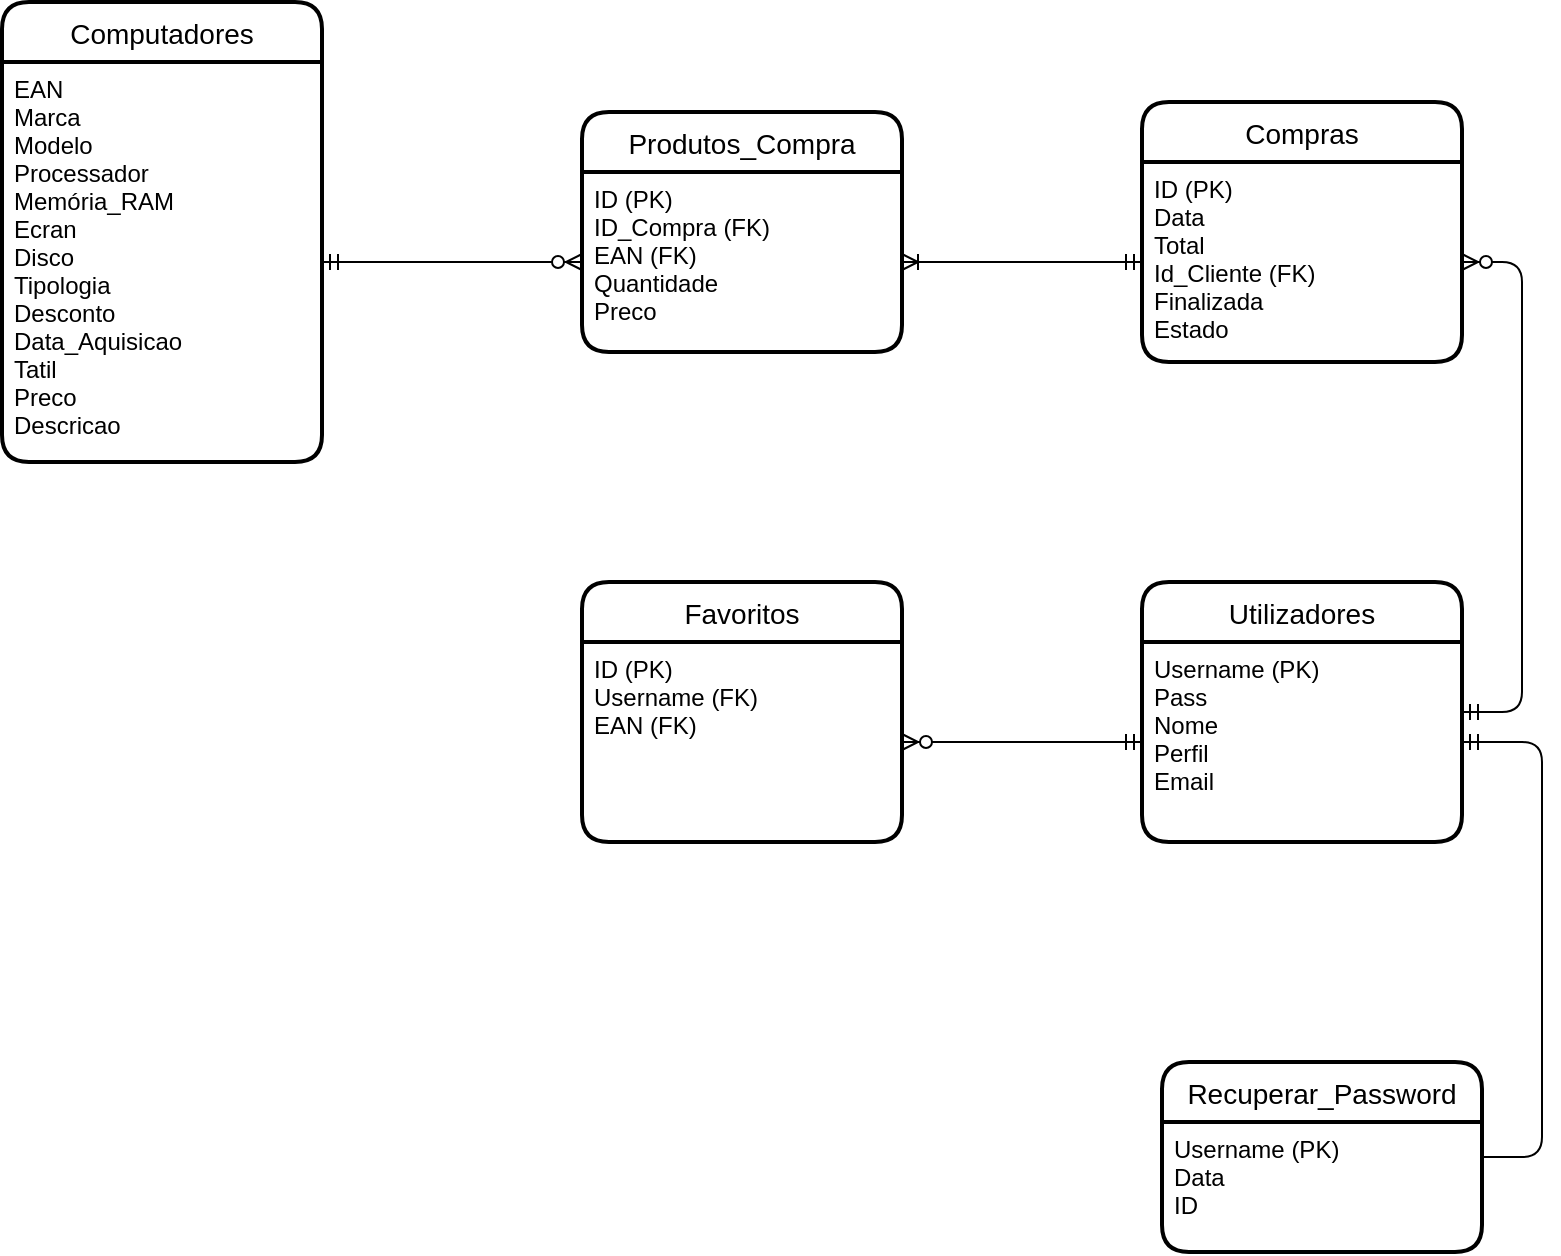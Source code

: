 <mxfile version="14.4.2" type="device"><diagram id="wPt71k1p1j_fUajlMfXj" name="Page-1"><mxGraphModel dx="1022" dy="469" grid="1" gridSize="10" guides="1" tooltips="1" connect="1" arrows="1" fold="1" page="1" pageScale="1" pageWidth="827" pageHeight="1169" math="0" shadow="0"><root><mxCell id="0"/><mxCell id="1" parent="0"/><mxCell id="vffVQYU3EqfdXbZ_g36Q-1" value="Computadores" style="swimlane;childLayout=stackLayout;horizontal=1;startSize=30;horizontalStack=0;rounded=1;fontSize=14;fontStyle=0;strokeWidth=2;resizeParent=0;resizeLast=1;shadow=0;dashed=0;align=center;" parent="1" vertex="1"><mxGeometry x="110" y="100" width="160" height="230" as="geometry"/></mxCell><mxCell id="vffVQYU3EqfdXbZ_g36Q-2" value="EAN&#10;Marca&#10;Modelo&#10;Processador&#10;Memória_RAM&#10;Ecran&#10;Disco&#10;Tipologia&#10;Desconto&#10;Data_Aquisicao&#10;Tatil&#10;Preco&#10;Descricao&#10;" style="align=left;strokeColor=none;fillColor=none;spacingLeft=4;fontSize=12;verticalAlign=top;resizable=0;rotatable=0;part=1;" parent="vffVQYU3EqfdXbZ_g36Q-1" vertex="1"><mxGeometry y="30" width="160" height="200" as="geometry"/></mxCell><mxCell id="vffVQYU3EqfdXbZ_g36Q-4" value="Compras" style="swimlane;childLayout=stackLayout;horizontal=1;startSize=30;horizontalStack=0;rounded=1;fontSize=14;fontStyle=0;strokeWidth=2;resizeParent=0;resizeLast=1;shadow=0;dashed=0;align=center;" parent="1" vertex="1"><mxGeometry x="680" y="150" width="160" height="130" as="geometry"/></mxCell><mxCell id="vffVQYU3EqfdXbZ_g36Q-5" value="ID (PK)&#10;Data&#10;Total&#10;Id_Cliente (FK)&#10;Finalizada&#10;Estado" style="align=left;strokeColor=none;fillColor=none;spacingLeft=4;fontSize=12;verticalAlign=top;resizable=0;rotatable=0;part=1;" parent="vffVQYU3EqfdXbZ_g36Q-4" vertex="1"><mxGeometry y="30" width="160" height="100" as="geometry"/></mxCell><mxCell id="vffVQYU3EqfdXbZ_g36Q-6" value="Produtos_Compra" style="swimlane;childLayout=stackLayout;horizontal=1;startSize=30;horizontalStack=0;rounded=1;fontSize=14;fontStyle=0;strokeWidth=2;resizeParent=0;resizeLast=1;shadow=0;dashed=0;align=center;" parent="1" vertex="1"><mxGeometry x="400" y="155" width="160" height="120" as="geometry"/></mxCell><mxCell id="vffVQYU3EqfdXbZ_g36Q-7" value="ID (PK)&#10;ID_Compra (FK)&#10;EAN (FK)&#10;Quantidade&#10;Preco" style="align=left;strokeColor=none;fillColor=none;spacingLeft=4;fontSize=12;verticalAlign=top;resizable=0;rotatable=0;part=1;" parent="vffVQYU3EqfdXbZ_g36Q-6" vertex="1"><mxGeometry y="30" width="160" height="90" as="geometry"/></mxCell><mxCell id="vffVQYU3EqfdXbZ_g36Q-9" value="" style="edgeStyle=entityRelationEdgeStyle;fontSize=12;html=1;endArrow=ERzeroToMany;startArrow=ERmandOne;" parent="1" source="vffVQYU3EqfdXbZ_g36Q-2" target="vffVQYU3EqfdXbZ_g36Q-7" edge="1"><mxGeometry width="100" height="100" relative="1" as="geometry"><mxPoint x="310" y="290" as="sourcePoint"/><mxPoint x="340" y="180" as="targetPoint"/></mxGeometry></mxCell><mxCell id="vffVQYU3EqfdXbZ_g36Q-11" value="Utilizadores" style="swimlane;childLayout=stackLayout;horizontal=1;startSize=30;horizontalStack=0;rounded=1;fontSize=14;fontStyle=0;strokeWidth=2;resizeParent=0;resizeLast=1;shadow=0;dashed=0;align=center;" parent="1" vertex="1"><mxGeometry x="680" y="390" width="160" height="130" as="geometry"/></mxCell><mxCell id="vffVQYU3EqfdXbZ_g36Q-12" value="Username (PK)&#10;Pass&#10;Nome&#10;Perfil&#10;Email" style="align=left;strokeColor=none;fillColor=none;spacingLeft=4;fontSize=12;verticalAlign=top;resizable=0;rotatable=0;part=1;" parent="vffVQYU3EqfdXbZ_g36Q-11" vertex="1"><mxGeometry y="30" width="160" height="100" as="geometry"/></mxCell><mxCell id="vffVQYU3EqfdXbZ_g36Q-13" value="" style="edgeStyle=entityRelationEdgeStyle;fontSize=12;html=1;endArrow=ERzeroToMany;startArrow=ERmandOne;" parent="1" source="vffVQYU3EqfdXbZ_g36Q-11" target="vffVQYU3EqfdXbZ_g36Q-5" edge="1"><mxGeometry width="100" height="100" relative="1" as="geometry"><mxPoint x="680" y="370" as="sourcePoint"/><mxPoint x="560" y="370" as="targetPoint"/></mxGeometry></mxCell><mxCell id="vffVQYU3EqfdXbZ_g36Q-14" value="Favoritos" style="swimlane;childLayout=stackLayout;horizontal=1;startSize=30;horizontalStack=0;rounded=1;fontSize=14;fontStyle=0;strokeWidth=2;resizeParent=0;resizeLast=1;shadow=0;dashed=0;align=center;" parent="1" vertex="1"><mxGeometry x="400" y="390" width="160" height="130" as="geometry"/></mxCell><mxCell id="vffVQYU3EqfdXbZ_g36Q-15" value="ID (PK)&#10;Username (FK)&#10;EAN (FK)" style="align=left;strokeColor=none;fillColor=none;spacingLeft=4;fontSize=12;verticalAlign=top;resizable=0;rotatable=0;part=1;" parent="vffVQYU3EqfdXbZ_g36Q-14" vertex="1"><mxGeometry y="30" width="160" height="100" as="geometry"/></mxCell><mxCell id="vffVQYU3EqfdXbZ_g36Q-16" value="" style="edgeStyle=entityRelationEdgeStyle;fontSize=12;html=1;endArrow=ERzeroToMany;startArrow=ERmandOne;" parent="1" source="vffVQYU3EqfdXbZ_g36Q-12" target="vffVQYU3EqfdXbZ_g36Q-15" edge="1"><mxGeometry width="100" height="100" relative="1" as="geometry"><mxPoint x="850" y="465" as="sourcePoint"/><mxPoint x="850" y="240" as="targetPoint"/></mxGeometry></mxCell><mxCell id="vffVQYU3EqfdXbZ_g36Q-17" value="Recuperar_Password" style="swimlane;childLayout=stackLayout;horizontal=1;startSize=30;horizontalStack=0;rounded=1;fontSize=14;fontStyle=0;strokeWidth=2;resizeParent=0;resizeLast=1;shadow=0;dashed=0;align=center;" parent="1" vertex="1"><mxGeometry x="690" y="630" width="160" height="95" as="geometry"/></mxCell><mxCell id="vffVQYU3EqfdXbZ_g36Q-18" value="Username (PK)&#10;Data&#10;ID" style="align=left;strokeColor=none;fillColor=none;spacingLeft=4;fontSize=12;verticalAlign=top;resizable=0;rotatable=0;part=1;" parent="vffVQYU3EqfdXbZ_g36Q-17" vertex="1"><mxGeometry y="30" width="160" height="65" as="geometry"/></mxCell><mxCell id="vffVQYU3EqfdXbZ_g36Q-20" value="" style="edgeStyle=entityRelationEdgeStyle;fontSize=12;html=1;endArrow=ERmandOne;" parent="1" source="vffVQYU3EqfdXbZ_g36Q-17" target="vffVQYU3EqfdXbZ_g36Q-12" edge="1"><mxGeometry width="100" height="100" relative="1" as="geometry"><mxPoint x="520" y="570" as="sourcePoint"/><mxPoint x="620" y="470" as="targetPoint"/></mxGeometry></mxCell><mxCell id="C4U1DdMHYtMe4bcnBqCL-1" value="" style="edgeStyle=entityRelationEdgeStyle;fontSize=12;html=1;endArrow=ERoneToMany;startArrow=ERmandOne;" edge="1" parent="1" source="vffVQYU3EqfdXbZ_g36Q-5" target="vffVQYU3EqfdXbZ_g36Q-7"><mxGeometry width="100" height="100" relative="1" as="geometry"><mxPoint x="680" y="210" as="sourcePoint"/><mxPoint x="780" y="110" as="targetPoint"/></mxGeometry></mxCell></root></mxGraphModel></diagram></mxfile>